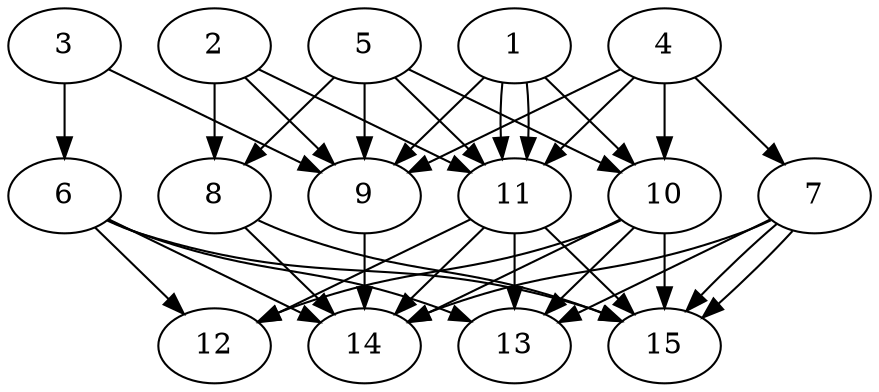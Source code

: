 // DAG automatically generated by daggen at Thu Oct  3 13:59:27 2019
// ./daggen --dot -n 15 --ccr 0.5 --fat 0.7 --regular 0.9 --density 0.9 --mindata 5242880 --maxdata 52428800 
digraph G {
  1 [size="38373376", alpha="0.05", expect_size="19186688"] 
  1 -> 9 [size ="19186688"]
  1 -> 10 [size ="19186688"]
  1 -> 11 [size ="19186688"]
  1 -> 11 [size ="19186688"]
  2 [size="50573312", alpha="0.14", expect_size="25286656"] 
  2 -> 8 [size ="25286656"]
  2 -> 9 [size ="25286656"]
  2 -> 11 [size ="25286656"]
  3 [size="99938304", alpha="0.05", expect_size="49969152"] 
  3 -> 6 [size ="49969152"]
  3 -> 9 [size ="49969152"]
  4 [size="69445632", alpha="0.13", expect_size="34722816"] 
  4 -> 7 [size ="34722816"]
  4 -> 9 [size ="34722816"]
  4 -> 10 [size ="34722816"]
  4 -> 11 [size ="34722816"]
  5 [size="26073088", alpha="0.02", expect_size="13036544"] 
  5 -> 8 [size ="13036544"]
  5 -> 9 [size ="13036544"]
  5 -> 10 [size ="13036544"]
  5 -> 11 [size ="13036544"]
  6 [size="99344384", alpha="0.02", expect_size="49672192"] 
  6 -> 12 [size ="49672192"]
  6 -> 13 [size ="49672192"]
  6 -> 14 [size ="49672192"]
  6 -> 15 [size ="49672192"]
  7 [size="37898240", alpha="0.10", expect_size="18949120"] 
  7 -> 13 [size ="18949120"]
  7 -> 14 [size ="18949120"]
  7 -> 15 [size ="18949120"]
  7 -> 15 [size ="18949120"]
  8 [size="48666624", alpha="0.03", expect_size="24333312"] 
  8 -> 14 [size ="24333312"]
  8 -> 15 [size ="24333312"]
  9 [size="19308544", alpha="0.08", expect_size="9654272"] 
  9 -> 14 [size ="9654272"]
  10 [size="11878400", alpha="0.05", expect_size="5939200"] 
  10 -> 12 [size ="5939200"]
  10 -> 13 [size ="5939200"]
  10 -> 14 [size ="5939200"]
  10 -> 15 [size ="5939200"]
  11 [size="59215872", alpha="0.05", expect_size="29607936"] 
  11 -> 12 [size ="29607936"]
  11 -> 13 [size ="29607936"]
  11 -> 14 [size ="29607936"]
  11 -> 15 [size ="29607936"]
  12 [size="84852736", alpha="0.09", expect_size="42426368"] 
  13 [size="56903680", alpha="0.18", expect_size="28451840"] 
  14 [size="79859712", alpha="0.13", expect_size="39929856"] 
  15 [size="44771328", alpha="0.17", expect_size="22385664"] 
}
